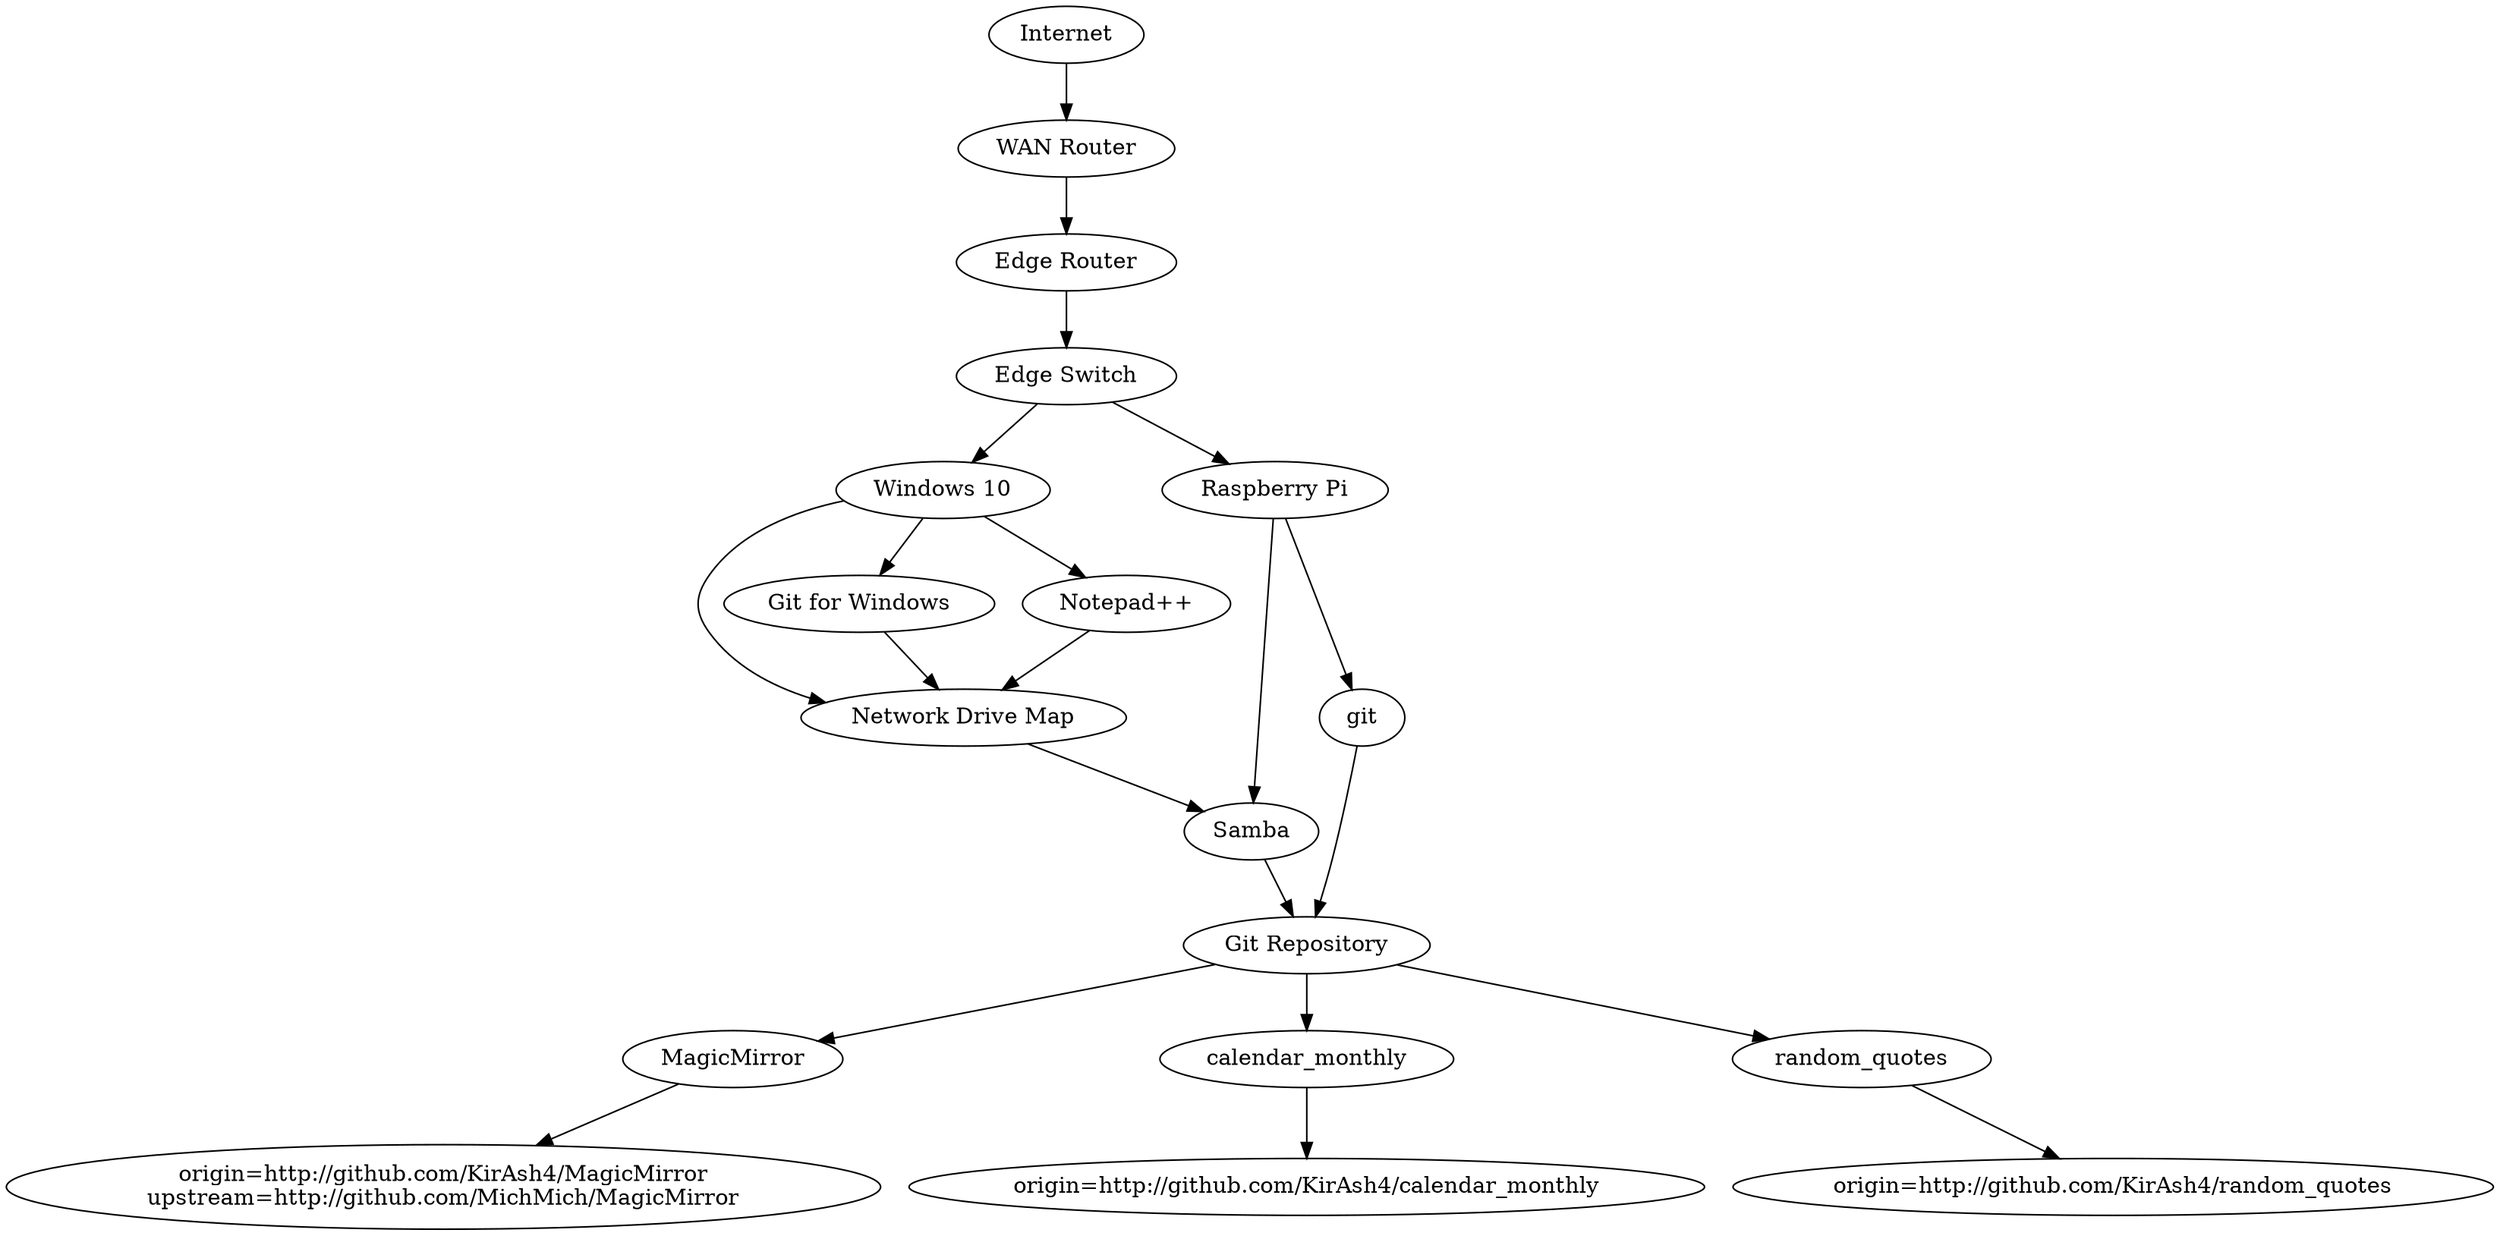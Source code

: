 digraph home_network {
	Internet -> "WAN Router"
	"WAN Router" -> "Edge Router"
	"Edge Router" -> "Edge Switch"
	"Edge Switch" -> {"Windows 10" "Raspberry Pi"}

	GitHubMM [label="origin=http://github.com/KirAsh4/MagicMirror\nupstream=http://github.com/MichMich/MagicMirror"]
	GitHubCM [label="origin=http://github.com/KirAsh4/calendar_monthly"]
	GitHubRQ [label="origin=http://github.com/KirAsh4/random_quotes"]

	"Raspberry Pi" -> Samba
	"Raspberry Pi" -> git
	git -> "Git Repository"
	"Git Repository" -> {MagicMirror calendar_monthly random_quotes}

	"Windows 10" -> "Network Drive Map"
	Samba -> "Git Repository"
	"Network Drive Map" -> Samba

	"Windows 10" -> "Git for Windows"
	"Git for Windows" -> "Network Drive Map"

	"Windows 10" -> "Notepad++"
	"Notepad++" -> "Network Drive Map"

	MagicMirror -> GitHubMM
	calendar_monthly -> GitHubCM
	random_quotes -> GitHubRQ

	{rank=same "Windows 10" "Raspberry Pi"}
}